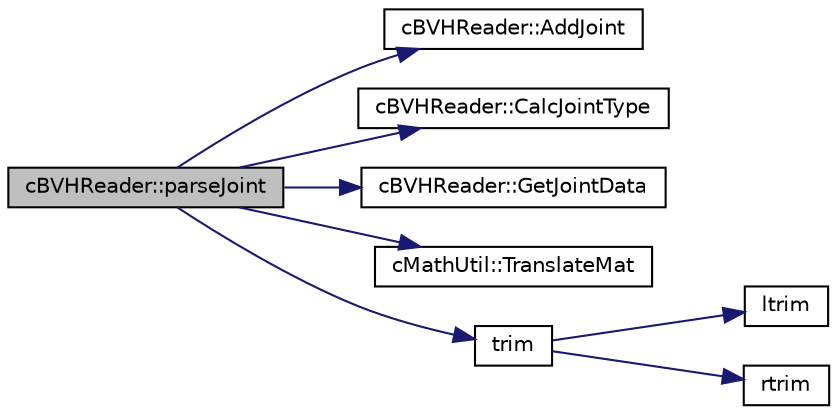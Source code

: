 digraph "cBVHReader::parseJoint"
{
 // LATEX_PDF_SIZE
  edge [fontname="Helvetica",fontsize="10",labelfontname="Helvetica",labelfontsize="10"];
  node [fontname="Helvetica",fontsize="10",shape=record];
  rankdir="LR";
  Node1 [label="cBVHReader::parseJoint",height=0.2,width=0.4,color="black", fillcolor="grey75", style="filled", fontcolor="black",tooltip=" "];
  Node1 -> Node2 [color="midnightblue",fontsize="10",style="solid",fontname="Helvetica"];
  Node2 [label="cBVHReader::AddJoint",height=0.2,width=0.4,color="black", fillcolor="white", style="filled",URL="$classc_b_v_h_reader.html#a1c81e79646e49e632c1eded2f8ebb34c",tooltip=" "];
  Node1 -> Node3 [color="midnightblue",fontsize="10",style="solid",fontname="Helvetica"];
  Node3 [label="cBVHReader::CalcJointType",height=0.2,width=0.4,color="black", fillcolor="white", style="filled",URL="$classc_b_v_h_reader.html#a8f6457f53009e1a6cac5da4ee165aee8",tooltip=" "];
  Node1 -> Node4 [color="midnightblue",fontsize="10",style="solid",fontname="Helvetica"];
  Node4 [label="cBVHReader::GetJointData",height=0.2,width=0.4,color="black", fillcolor="white", style="filled",URL="$classc_b_v_h_reader.html#a533017ceff68ac1c102f7bad5b52c607",tooltip=" "];
  Node1 -> Node5 [color="midnightblue",fontsize="10",style="solid",fontname="Helvetica"];
  Node5 [label="cMathUtil::TranslateMat",height=0.2,width=0.4,color="black", fillcolor="white", style="filled",URL="$classc_math_util.html#a5550ed48f8beaccbf6827db839ccf542",tooltip=" "];
  Node1 -> Node6 [color="midnightblue",fontsize="10",style="solid",fontname="Helvetica"];
  Node6 [label="trim",height=0.2,width=0.4,color="black", fillcolor="white", style="filled",URL="$_b_v_h_reader_8h.html#a1fd5b09c2d05ba0c3530ce327b9bf1eb",tooltip=" "];
  Node6 -> Node7 [color="midnightblue",fontsize="10",style="solid",fontname="Helvetica"];
  Node7 [label="ltrim",height=0.2,width=0.4,color="black", fillcolor="white", style="filled",URL="$_b_v_h_reader_8h.html#abc3e05de3b9a7518e4b79f789ac32fc2",tooltip=" "];
  Node6 -> Node8 [color="midnightblue",fontsize="10",style="solid",fontname="Helvetica"];
  Node8 [label="rtrim",height=0.2,width=0.4,color="black", fillcolor="white", style="filled",URL="$_b_v_h_reader_8h.html#aeb0502cfa0286df2ea5da76564fbc0d9",tooltip=" "];
}
